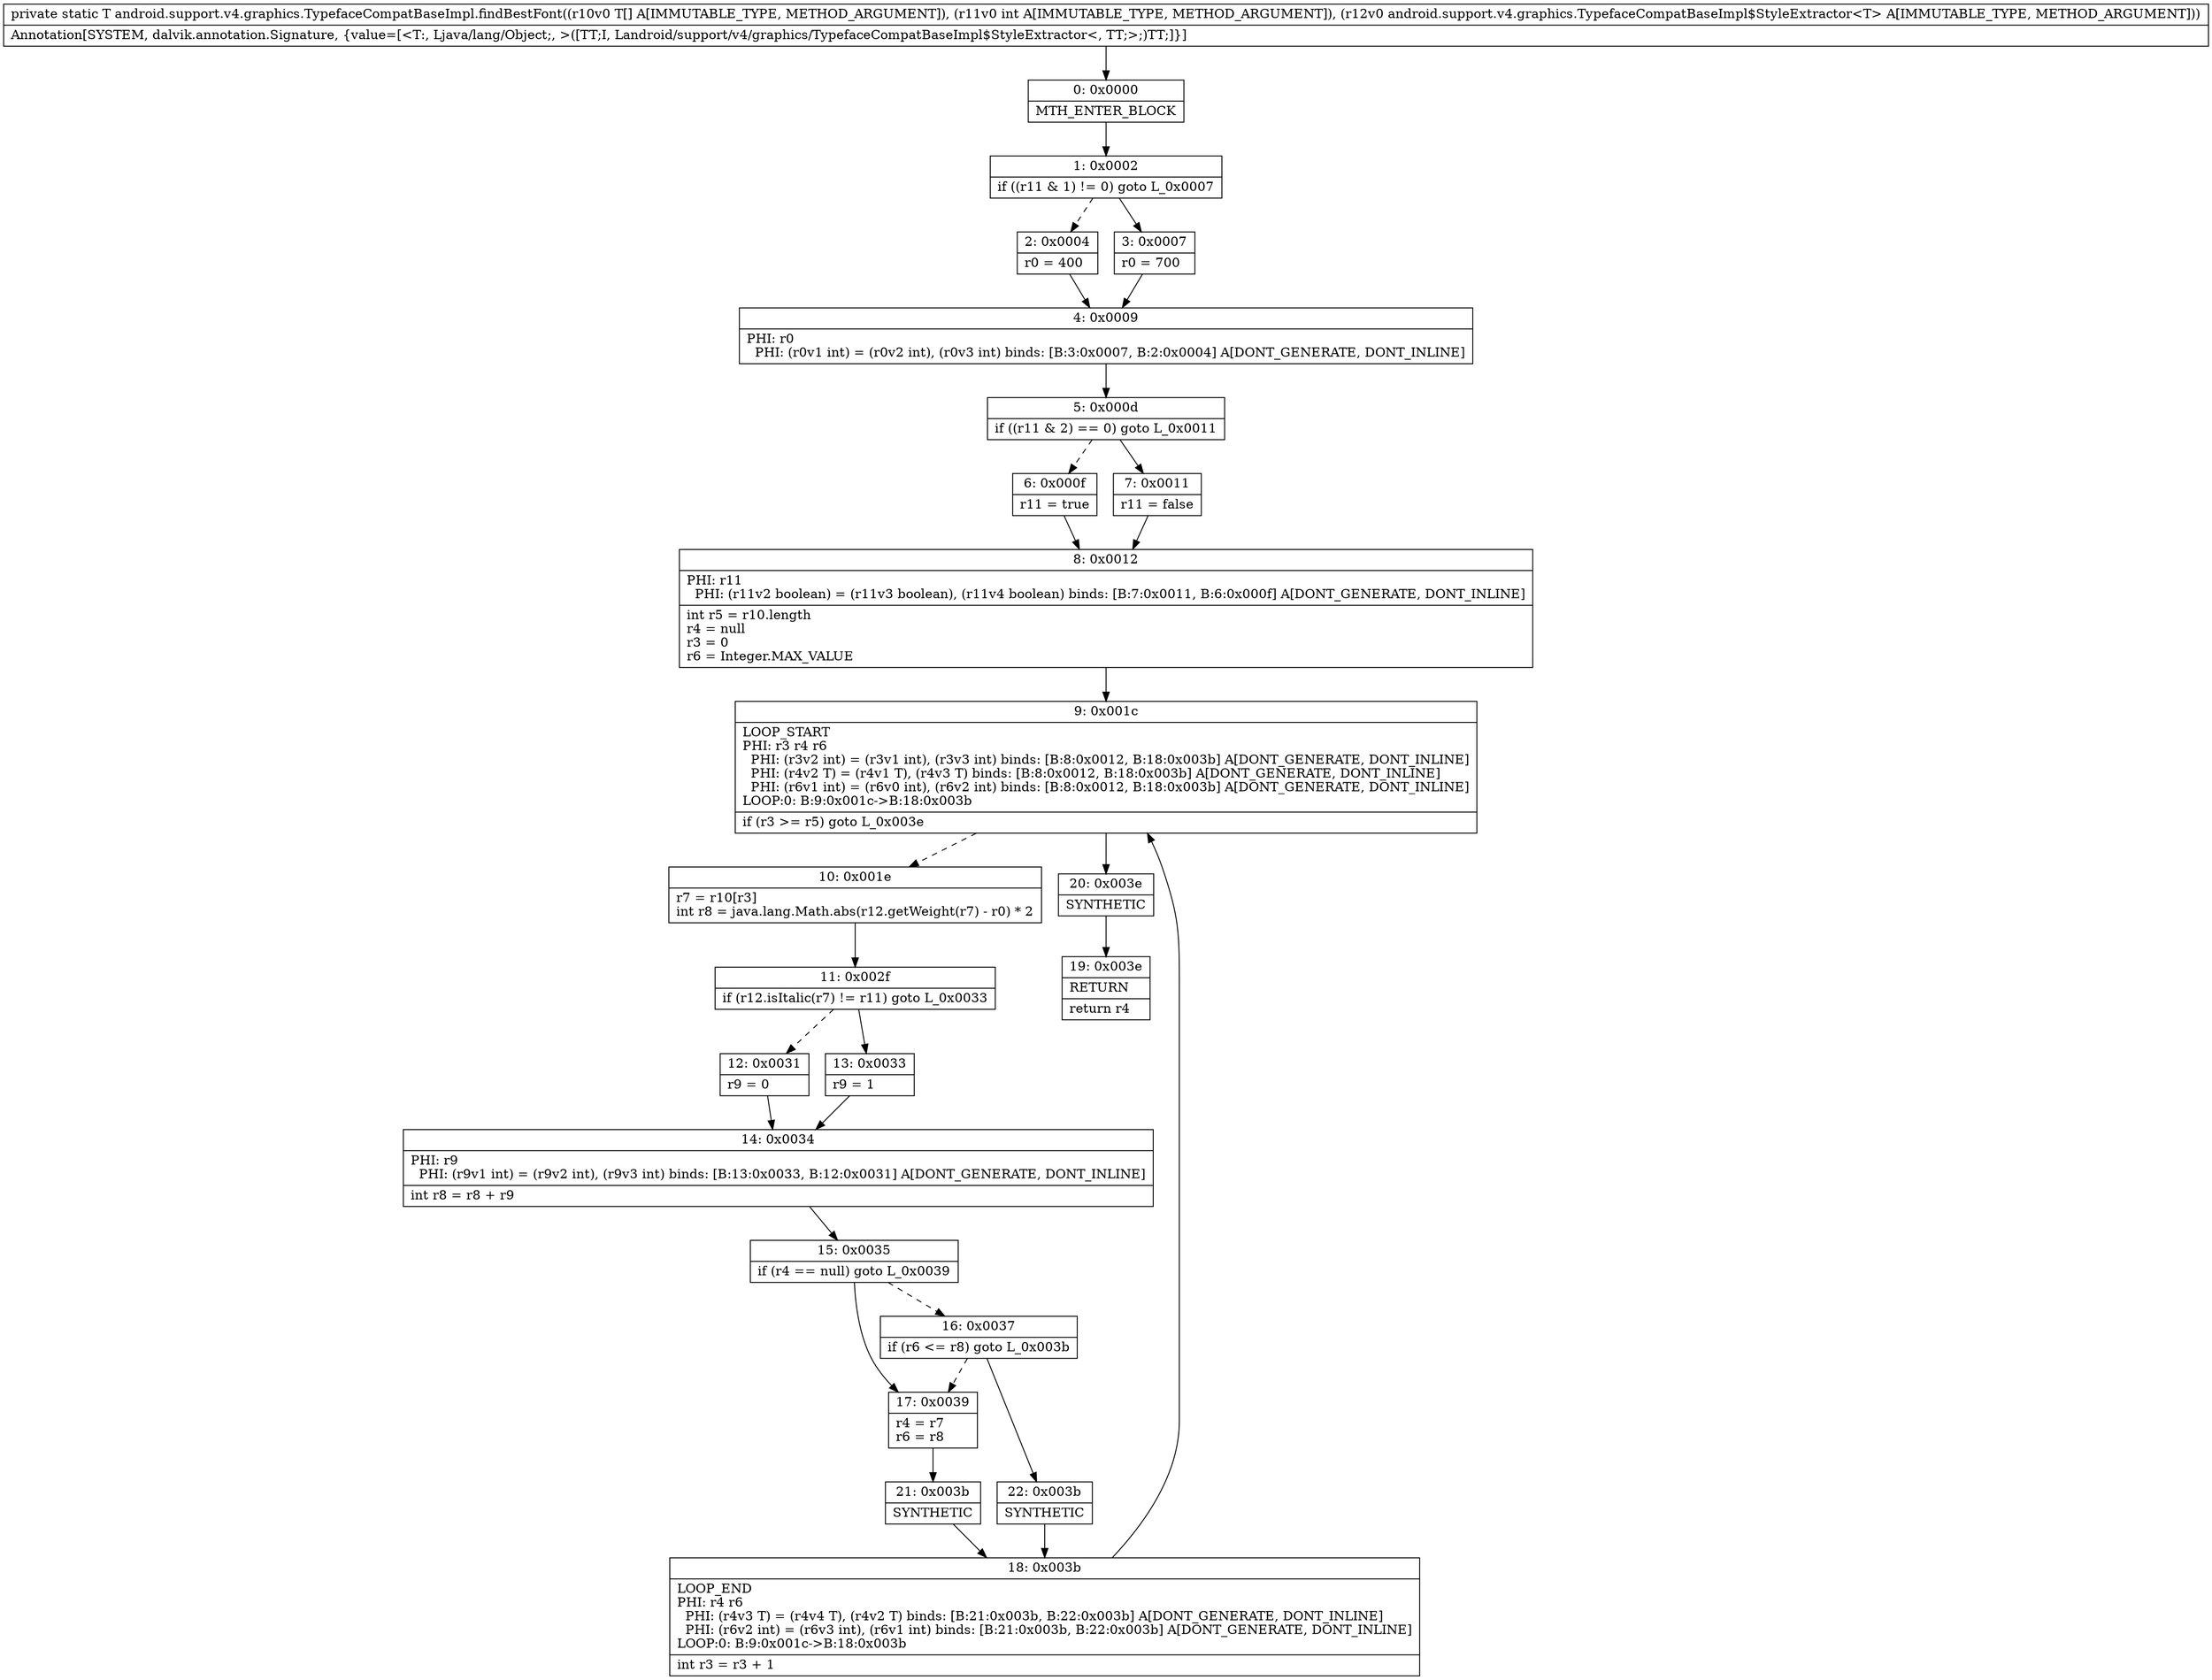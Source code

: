 digraph "CFG forandroid.support.v4.graphics.TypefaceCompatBaseImpl.findBestFont([Ljava\/lang\/Object;ILandroid\/support\/v4\/graphics\/TypefaceCompatBaseImpl$StyleExtractor;)Ljava\/lang\/Object;" {
Node_0 [shape=record,label="{0\:\ 0x0000|MTH_ENTER_BLOCK\l}"];
Node_1 [shape=record,label="{1\:\ 0x0002|if ((r11 & 1) != 0) goto L_0x0007\l}"];
Node_2 [shape=record,label="{2\:\ 0x0004|r0 = 400\l}"];
Node_3 [shape=record,label="{3\:\ 0x0007|r0 = 700\l}"];
Node_4 [shape=record,label="{4\:\ 0x0009|PHI: r0 \l  PHI: (r0v1 int) = (r0v2 int), (r0v3 int) binds: [B:3:0x0007, B:2:0x0004] A[DONT_GENERATE, DONT_INLINE]\l}"];
Node_5 [shape=record,label="{5\:\ 0x000d|if ((r11 & 2) == 0) goto L_0x0011\l}"];
Node_6 [shape=record,label="{6\:\ 0x000f|r11 = true\l}"];
Node_7 [shape=record,label="{7\:\ 0x0011|r11 = false\l}"];
Node_8 [shape=record,label="{8\:\ 0x0012|PHI: r11 \l  PHI: (r11v2 boolean) = (r11v3 boolean), (r11v4 boolean) binds: [B:7:0x0011, B:6:0x000f] A[DONT_GENERATE, DONT_INLINE]\l|int r5 = r10.length\lr4 = null\lr3 = 0\lr6 = Integer.MAX_VALUE\l}"];
Node_9 [shape=record,label="{9\:\ 0x001c|LOOP_START\lPHI: r3 r4 r6 \l  PHI: (r3v2 int) = (r3v1 int), (r3v3 int) binds: [B:8:0x0012, B:18:0x003b] A[DONT_GENERATE, DONT_INLINE]\l  PHI: (r4v2 T) = (r4v1 T), (r4v3 T) binds: [B:8:0x0012, B:18:0x003b] A[DONT_GENERATE, DONT_INLINE]\l  PHI: (r6v1 int) = (r6v0 int), (r6v2 int) binds: [B:8:0x0012, B:18:0x003b] A[DONT_GENERATE, DONT_INLINE]\lLOOP:0: B:9:0x001c\-\>B:18:0x003b\l|if (r3 \>= r5) goto L_0x003e\l}"];
Node_10 [shape=record,label="{10\:\ 0x001e|r7 = r10[r3]\lint r8 = java.lang.Math.abs(r12.getWeight(r7) \- r0) * 2\l}"];
Node_11 [shape=record,label="{11\:\ 0x002f|if (r12.isItalic(r7) != r11) goto L_0x0033\l}"];
Node_12 [shape=record,label="{12\:\ 0x0031|r9 = 0\l}"];
Node_13 [shape=record,label="{13\:\ 0x0033|r9 = 1\l}"];
Node_14 [shape=record,label="{14\:\ 0x0034|PHI: r9 \l  PHI: (r9v1 int) = (r9v2 int), (r9v3 int) binds: [B:13:0x0033, B:12:0x0031] A[DONT_GENERATE, DONT_INLINE]\l|int r8 = r8 + r9\l}"];
Node_15 [shape=record,label="{15\:\ 0x0035|if (r4 == null) goto L_0x0039\l}"];
Node_16 [shape=record,label="{16\:\ 0x0037|if (r6 \<= r8) goto L_0x003b\l}"];
Node_17 [shape=record,label="{17\:\ 0x0039|r4 = r7\lr6 = r8\l}"];
Node_18 [shape=record,label="{18\:\ 0x003b|LOOP_END\lPHI: r4 r6 \l  PHI: (r4v3 T) = (r4v4 T), (r4v2 T) binds: [B:21:0x003b, B:22:0x003b] A[DONT_GENERATE, DONT_INLINE]\l  PHI: (r6v2 int) = (r6v3 int), (r6v1 int) binds: [B:21:0x003b, B:22:0x003b] A[DONT_GENERATE, DONT_INLINE]\lLOOP:0: B:9:0x001c\-\>B:18:0x003b\l|int r3 = r3 + 1\l}"];
Node_19 [shape=record,label="{19\:\ 0x003e|RETURN\l|return r4\l}"];
Node_20 [shape=record,label="{20\:\ 0x003e|SYNTHETIC\l}"];
Node_21 [shape=record,label="{21\:\ 0x003b|SYNTHETIC\l}"];
Node_22 [shape=record,label="{22\:\ 0x003b|SYNTHETIC\l}"];
MethodNode[shape=record,label="{private static T android.support.v4.graphics.TypefaceCompatBaseImpl.findBestFont((r10v0 T[] A[IMMUTABLE_TYPE, METHOD_ARGUMENT]), (r11v0 int A[IMMUTABLE_TYPE, METHOD_ARGUMENT]), (r12v0 android.support.v4.graphics.TypefaceCompatBaseImpl$StyleExtractor\<T\> A[IMMUTABLE_TYPE, METHOD_ARGUMENT]))  | Annotation[SYSTEM, dalvik.annotation.Signature, \{value=[\<T:, Ljava\/lang\/Object;, \>([TT;I, Landroid\/support\/v4\/graphics\/TypefaceCompatBaseImpl$StyleExtractor\<, TT;\>;)TT;]\}]\l}"];
MethodNode -> Node_0;
Node_0 -> Node_1;
Node_1 -> Node_2[style=dashed];
Node_1 -> Node_3;
Node_2 -> Node_4;
Node_3 -> Node_4;
Node_4 -> Node_5;
Node_5 -> Node_6[style=dashed];
Node_5 -> Node_7;
Node_6 -> Node_8;
Node_7 -> Node_8;
Node_8 -> Node_9;
Node_9 -> Node_10[style=dashed];
Node_9 -> Node_20;
Node_10 -> Node_11;
Node_11 -> Node_12[style=dashed];
Node_11 -> Node_13;
Node_12 -> Node_14;
Node_13 -> Node_14;
Node_14 -> Node_15;
Node_15 -> Node_16[style=dashed];
Node_15 -> Node_17;
Node_16 -> Node_17[style=dashed];
Node_16 -> Node_22;
Node_17 -> Node_21;
Node_18 -> Node_9;
Node_20 -> Node_19;
Node_21 -> Node_18;
Node_22 -> Node_18;
}

